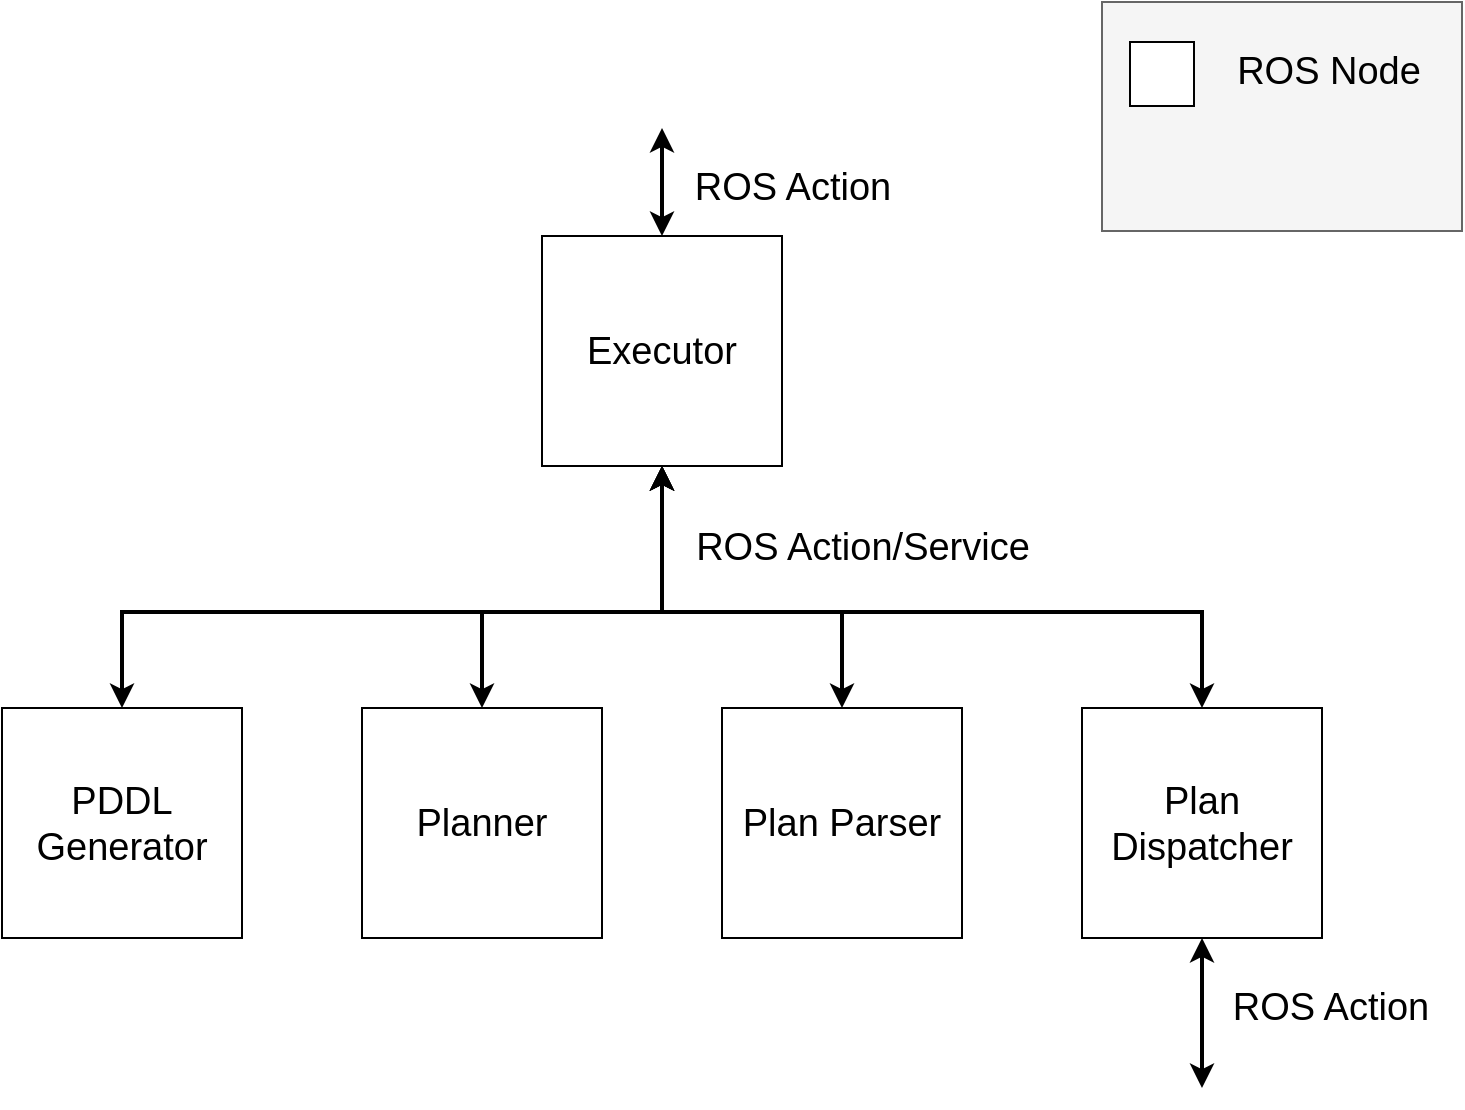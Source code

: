 <mxfile version="13.7.7" type="device"><diagram id="LbxYU3FlLnSkx8RJW7kV" name="Page-1"><mxGraphModel dx="2426" dy="896" grid="1" gridSize="10" guides="1" tooltips="1" connect="1" arrows="1" fold="1" page="1" pageScale="1" pageWidth="827" pageHeight="1169" math="0" shadow="0"><root><mxCell id="0"/><mxCell id="1" parent="0"/><mxCell id="oF1IO_IuCviesv0-Usf6-22" value="&lt;div style=&quot;font-size: 19px&quot;&gt;&lt;div style=&quot;font-size: 19px&quot;&gt;Executor&lt;/div&gt;&lt;/div&gt;" style="rounded=0;whiteSpace=wrap;html=1;fontSize=19;" vertex="1" parent="1"><mxGeometry x="350" y="644" width="120" height="115" as="geometry"/></mxCell><mxCell id="oF1IO_IuCviesv0-Usf6-23" value="" style="rounded=0;whiteSpace=wrap;html=1;fillColor=#f5f5f5;strokeColor=#666666;fontColor=#333333;fontSize=16.5;" vertex="1" parent="1"><mxGeometry x="630" y="527" width="180" height="114.5" as="geometry"/></mxCell><mxCell id="oF1IO_IuCviesv0-Usf6-26" value="" style="whiteSpace=wrap;html=1;aspect=fixed;fontSize=16.5;" vertex="1" parent="1"><mxGeometry x="644" y="547" width="32" height="32" as="geometry"/></mxCell><mxCell id="oF1IO_IuCviesv0-Usf6-27" value="&lt;font style=&quot;font-size: 19px&quot;&gt;ROS Node&lt;/font&gt;" style="text;html=1;strokeColor=none;fillColor=none;align=center;verticalAlign=middle;whiteSpace=wrap;rounded=0;fontSize=19;" vertex="1" parent="1"><mxGeometry x="695" y="551.5" width="97" height="20" as="geometry"/></mxCell><mxCell id="oF1IO_IuCviesv0-Usf6-32" style="edgeStyle=orthogonalEdgeStyle;rounded=0;orthogonalLoop=1;jettySize=auto;html=1;entryX=0.5;entryY=0;entryDx=0;entryDy=0;strokeWidth=2;startArrow=classic;startFill=1;" edge="1" parent="1" target="oF1IO_IuCviesv0-Usf6-22"><mxGeometry relative="1" as="geometry"><mxPoint x="410" y="590" as="sourcePoint"/><mxPoint x="410" y="646.5" as="targetPoint"/><Array as="points"><mxPoint x="410" y="592"/></Array></mxGeometry></mxCell><mxCell id="oF1IO_IuCviesv0-Usf6-33" style="edgeStyle=orthogonalEdgeStyle;rounded=0;orthogonalLoop=1;jettySize=auto;html=1;entryX=0.5;entryY=0;entryDx=0;entryDy=0;strokeWidth=2;exitX=0.5;exitY=1;exitDx=0;exitDy=0;startArrow=classic;startFill=1;" edge="1" parent="1" source="oF1IO_IuCviesv0-Usf6-22" target="oF1IO_IuCviesv0-Usf6-39"><mxGeometry relative="1" as="geometry"><mxPoint x="426" y="858.5" as="sourcePoint"/><mxPoint x="489" y="946" as="targetPoint"/><Array as="points"><mxPoint x="410" y="832"/><mxPoint x="500" y="832"/></Array></mxGeometry></mxCell><mxCell id="oF1IO_IuCviesv0-Usf6-34" style="edgeStyle=orthogonalEdgeStyle;rounded=0;orthogonalLoop=1;jettySize=auto;html=1;entryX=0.5;entryY=0;entryDx=0;entryDy=0;strokeWidth=2;exitX=0.5;exitY=1;exitDx=0;exitDy=0;startArrow=classic;startFill=1;" edge="1" parent="1" source="oF1IO_IuCviesv0-Usf6-22" target="oF1IO_IuCviesv0-Usf6-38"><mxGeometry relative="1" as="geometry"><mxPoint x="426" y="858.5" as="sourcePoint"/><mxPoint x="322.5" y="946" as="targetPoint"/><Array as="points"><mxPoint x="410" y="832"/><mxPoint x="320" y="832"/></Array></mxGeometry></mxCell><mxCell id="oF1IO_IuCviesv0-Usf6-35" style="edgeStyle=orthogonalEdgeStyle;rounded=0;orthogonalLoop=1;jettySize=auto;html=1;entryX=0.5;entryY=0;entryDx=0;entryDy=0;strokeWidth=2;exitX=0.5;exitY=1;exitDx=0;exitDy=0;startArrow=classic;startFill=1;" edge="1" parent="1" source="oF1IO_IuCviesv0-Usf6-22" target="oF1IO_IuCviesv0-Usf6-40"><mxGeometry relative="1" as="geometry"><mxPoint x="426" y="858.5" as="sourcePoint"/><mxPoint x="684.5" y="946" as="targetPoint"/><Array as="points"><mxPoint x="410" y="832"/><mxPoint x="680" y="832"/></Array></mxGeometry></mxCell><mxCell id="oF1IO_IuCviesv0-Usf6-37" value="&lt;div style=&quot;font-size: 19px&quot;&gt;&lt;div style=&quot;font-size: 19px&quot;&gt;PDDL Generator&lt;/div&gt;&lt;/div&gt;" style="rounded=0;whiteSpace=wrap;html=1;fontSize=19;" vertex="1" parent="1"><mxGeometry x="80" y="880" width="120" height="115" as="geometry"/></mxCell><mxCell id="oF1IO_IuCviesv0-Usf6-38" value="&lt;div style=&quot;font-size: 19px&quot;&gt;&lt;div style=&quot;font-size: 19px&quot;&gt;Planner&lt;/div&gt;&lt;/div&gt;" style="rounded=0;whiteSpace=wrap;html=1;fontSize=19;" vertex="1" parent="1"><mxGeometry x="260" y="880" width="120" height="115" as="geometry"/></mxCell><mxCell id="oF1IO_IuCviesv0-Usf6-39" value="&lt;div style=&quot;font-size: 19px&quot;&gt;&lt;div style=&quot;font-size: 19px&quot;&gt;Plan Parser&lt;/div&gt;&lt;/div&gt;" style="rounded=0;whiteSpace=wrap;html=1;fontSize=19;" vertex="1" parent="1"><mxGeometry x="440" y="880" width="120" height="115" as="geometry"/></mxCell><mxCell id="oF1IO_IuCviesv0-Usf6-40" value="&lt;div style=&quot;font-size: 19px&quot;&gt;&lt;div style=&quot;font-size: 19px&quot;&gt;Plan Dispatcher&lt;/div&gt;&lt;/div&gt;" style="rounded=0;whiteSpace=wrap;html=1;fontSize=19;" vertex="1" parent="1"><mxGeometry x="620" y="880" width="120" height="115" as="geometry"/></mxCell><mxCell id="oF1IO_IuCviesv0-Usf6-41" style="edgeStyle=orthogonalEdgeStyle;rounded=0;orthogonalLoop=1;jettySize=auto;html=1;entryX=0.5;entryY=0;entryDx=0;entryDy=0;strokeWidth=2;exitX=0.5;exitY=1;exitDx=0;exitDy=0;startArrow=classic;startFill=1;" edge="1" parent="1" source="oF1IO_IuCviesv0-Usf6-22" target="oF1IO_IuCviesv0-Usf6-37"><mxGeometry relative="1" as="geometry"><mxPoint x="436" y="868.5" as="sourcePoint"/><mxPoint x="332.5" y="956" as="targetPoint"/><Array as="points"><mxPoint x="410" y="832"/><mxPoint x="140" y="832"/></Array></mxGeometry></mxCell><mxCell id="oF1IO_IuCviesv0-Usf6-42" style="edgeStyle=orthogonalEdgeStyle;rounded=0;orthogonalLoop=1;jettySize=auto;html=1;strokeWidth=2;startArrow=classic;startFill=1;exitX=0.5;exitY=1;exitDx=0;exitDy=0;" edge="1" parent="1" source="oF1IO_IuCviesv0-Usf6-40"><mxGeometry relative="1" as="geometry"><mxPoint x="430.0" y="602" as="sourcePoint"/><mxPoint x="680" y="1070" as="targetPoint"/><Array as="points"><mxPoint x="680" y="1063"/></Array></mxGeometry></mxCell><mxCell id="oF1IO_IuCviesv0-Usf6-43" value="&lt;font style=&quot;font-size: 19px&quot;&gt;ROS Action&lt;/font&gt;" style="text;html=1;align=center;verticalAlign=middle;resizable=0;points=[];autosize=1;" vertex="1" parent="1"><mxGeometry x="420" y="610" width="110" height="20" as="geometry"/></mxCell><mxCell id="oF1IO_IuCviesv0-Usf6-44" value="&lt;font style=&quot;font-size: 19px&quot;&gt;ROS Action&lt;/font&gt;" style="text;html=1;align=center;verticalAlign=middle;resizable=0;points=[];autosize=1;" vertex="1" parent="1"><mxGeometry x="688.5" y="1020" width="110" height="20" as="geometry"/></mxCell><mxCell id="oF1IO_IuCviesv0-Usf6-45" value="&lt;font style=&quot;font-size: 19px&quot;&gt;ROS Action/Service&lt;/font&gt;" style="text;html=1;align=center;verticalAlign=middle;resizable=0;points=[];autosize=1;" vertex="1" parent="1"><mxGeometry x="420" y="790" width="180" height="20" as="geometry"/></mxCell></root></mxGraphModel></diagram></mxfile>